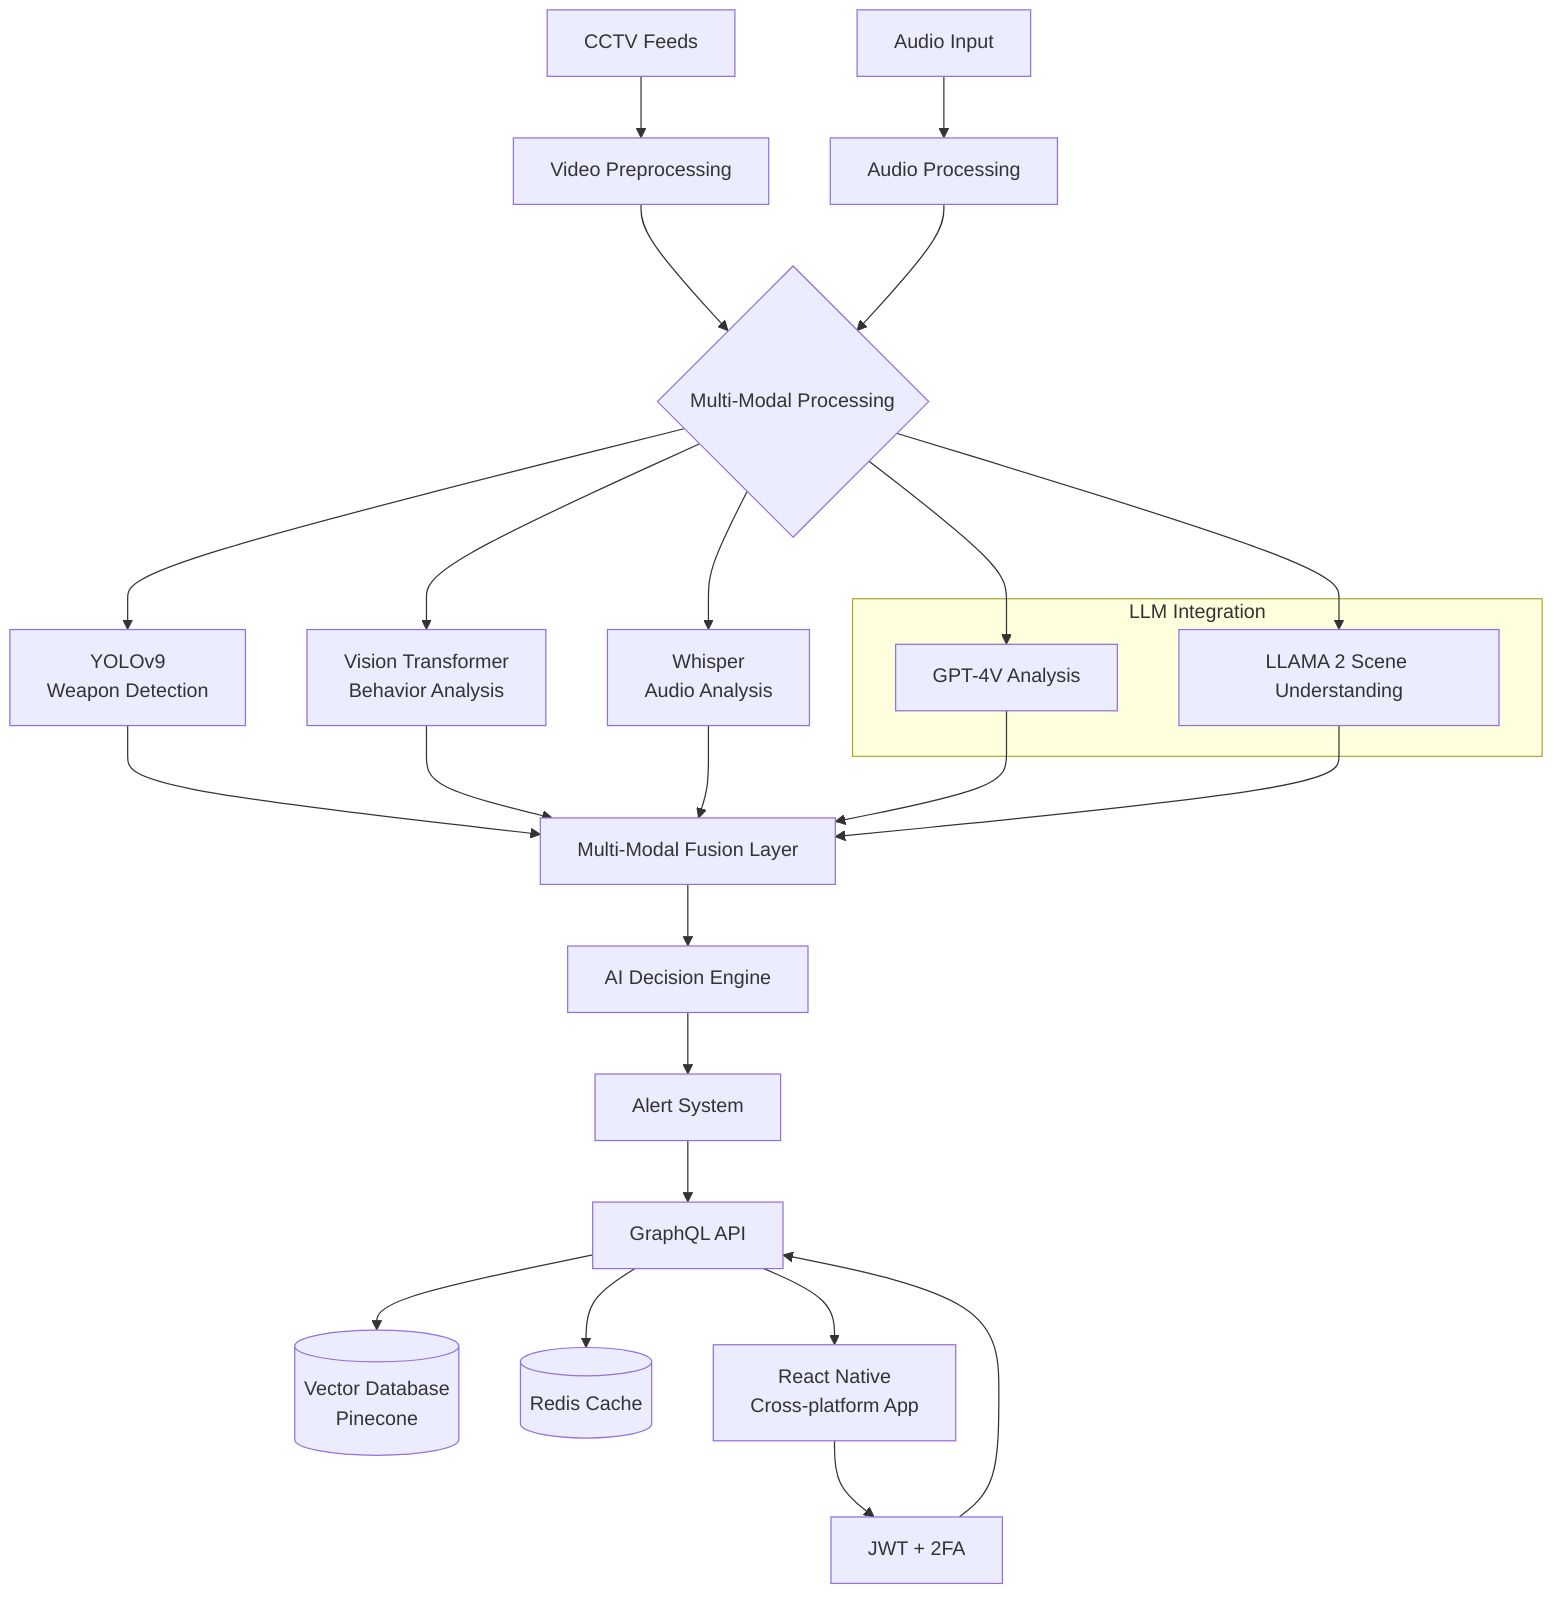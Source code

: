 flowchart TB
    CCTV[CCTV Feeds] --> Preprocess[Video Preprocessing]
    Audio[Audio Input] --> AudioProcess[Audio Processing]
    
    subgraph LLM[LLM Integration]
        GPT4V[GPT-4V Analysis]
        LLAMA[LLAMA 2 Scene Understanding]
    end
    
    Preprocess --> ParallelProcess{Multi-Modal Processing}
    AudioProcess --> ParallelProcess
    
    ParallelProcess --> WeaponDetect[YOLOv9\nWeapon Detection]
    ParallelProcess --> BehaviorAnalysis[Vision Transformer\nBehavior Analysis]
    ParallelProcess --> AudioAnalysis[Whisper\nAudio Analysis]
    ParallelProcess --> GPT4V
    ParallelProcess --> LLAMA
    
    WeaponDetect & BehaviorAnalysis & AudioAnalysis & GPT4V & LLAMA --> FusionLayer[Multi-Modal Fusion Layer]
    
    FusionLayer --> AI[AI Decision Engine]
    AI --> Alert[Alert System]
    
    Alert --> Backend[GraphQL API]
    Backend --> Vector[(Vector Database\nPinecone)]
    Backend --> Cache[(Redis Cache)]
    Backend --> WebApp[React Native\nCross-platform App]
    
    WebApp --> Auth[JWT + 2FA]
    Auth --> Backend